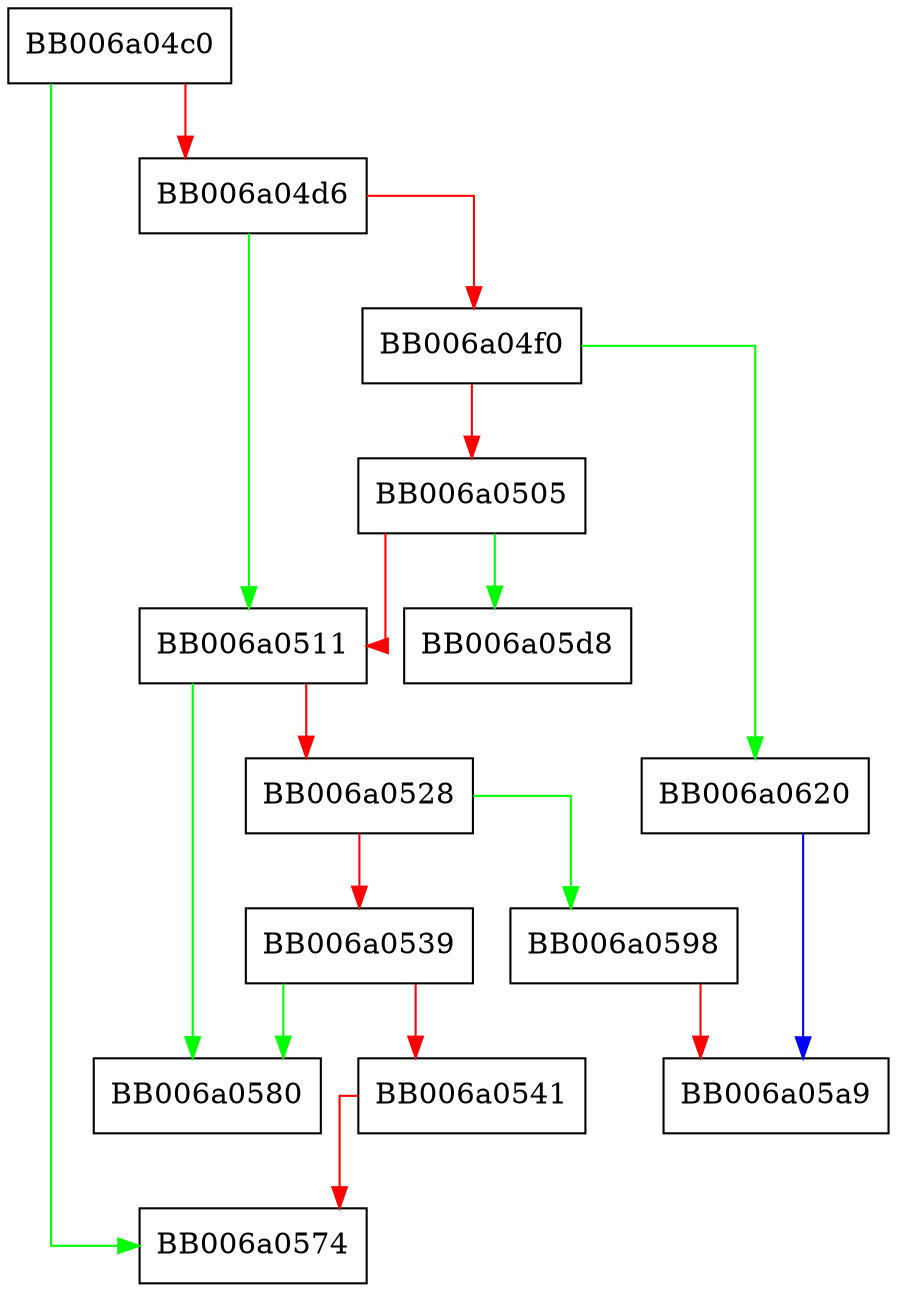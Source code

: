 digraph chacha20_set_ctx_params {
  node [shape="box"];
  graph [splines=ortho];
  BB006a04c0 -> BB006a0574 [color="green"];
  BB006a04c0 -> BB006a04d6 [color="red"];
  BB006a04d6 -> BB006a0511 [color="green"];
  BB006a04d6 -> BB006a04f0 [color="red"];
  BB006a04f0 -> BB006a0620 [color="green"];
  BB006a04f0 -> BB006a0505 [color="red"];
  BB006a0505 -> BB006a05d8 [color="green"];
  BB006a0505 -> BB006a0511 [color="red"];
  BB006a0511 -> BB006a0580 [color="green"];
  BB006a0511 -> BB006a0528 [color="red"];
  BB006a0528 -> BB006a0598 [color="green"];
  BB006a0528 -> BB006a0539 [color="red"];
  BB006a0539 -> BB006a0580 [color="green"];
  BB006a0539 -> BB006a0541 [color="red"];
  BB006a0541 -> BB006a0574 [color="red"];
  BB006a0598 -> BB006a05a9 [color="red"];
  BB006a0620 -> BB006a05a9 [color="blue"];
}